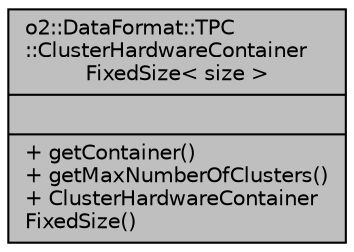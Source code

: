 digraph "o2::DataFormat::TPC::ClusterHardwareContainerFixedSize&lt; size &gt;"
{
 // INTERACTIVE_SVG=YES
  bgcolor="transparent";
  edge [fontname="Helvetica",fontsize="10",labelfontname="Helvetica",labelfontsize="10"];
  node [fontname="Helvetica",fontsize="10",shape=record];
  Node1 [label="{o2::DataFormat::TPC\l::ClusterHardwareContainer\lFixedSize\< size \>\n||+ getContainer()\l+ getMaxNumberOfClusters()\l+ ClusterHardwareContainer\lFixedSize()\l}",height=0.2,width=0.4,color="black", fillcolor="grey75", style="filled" fontcolor="black"];
}
